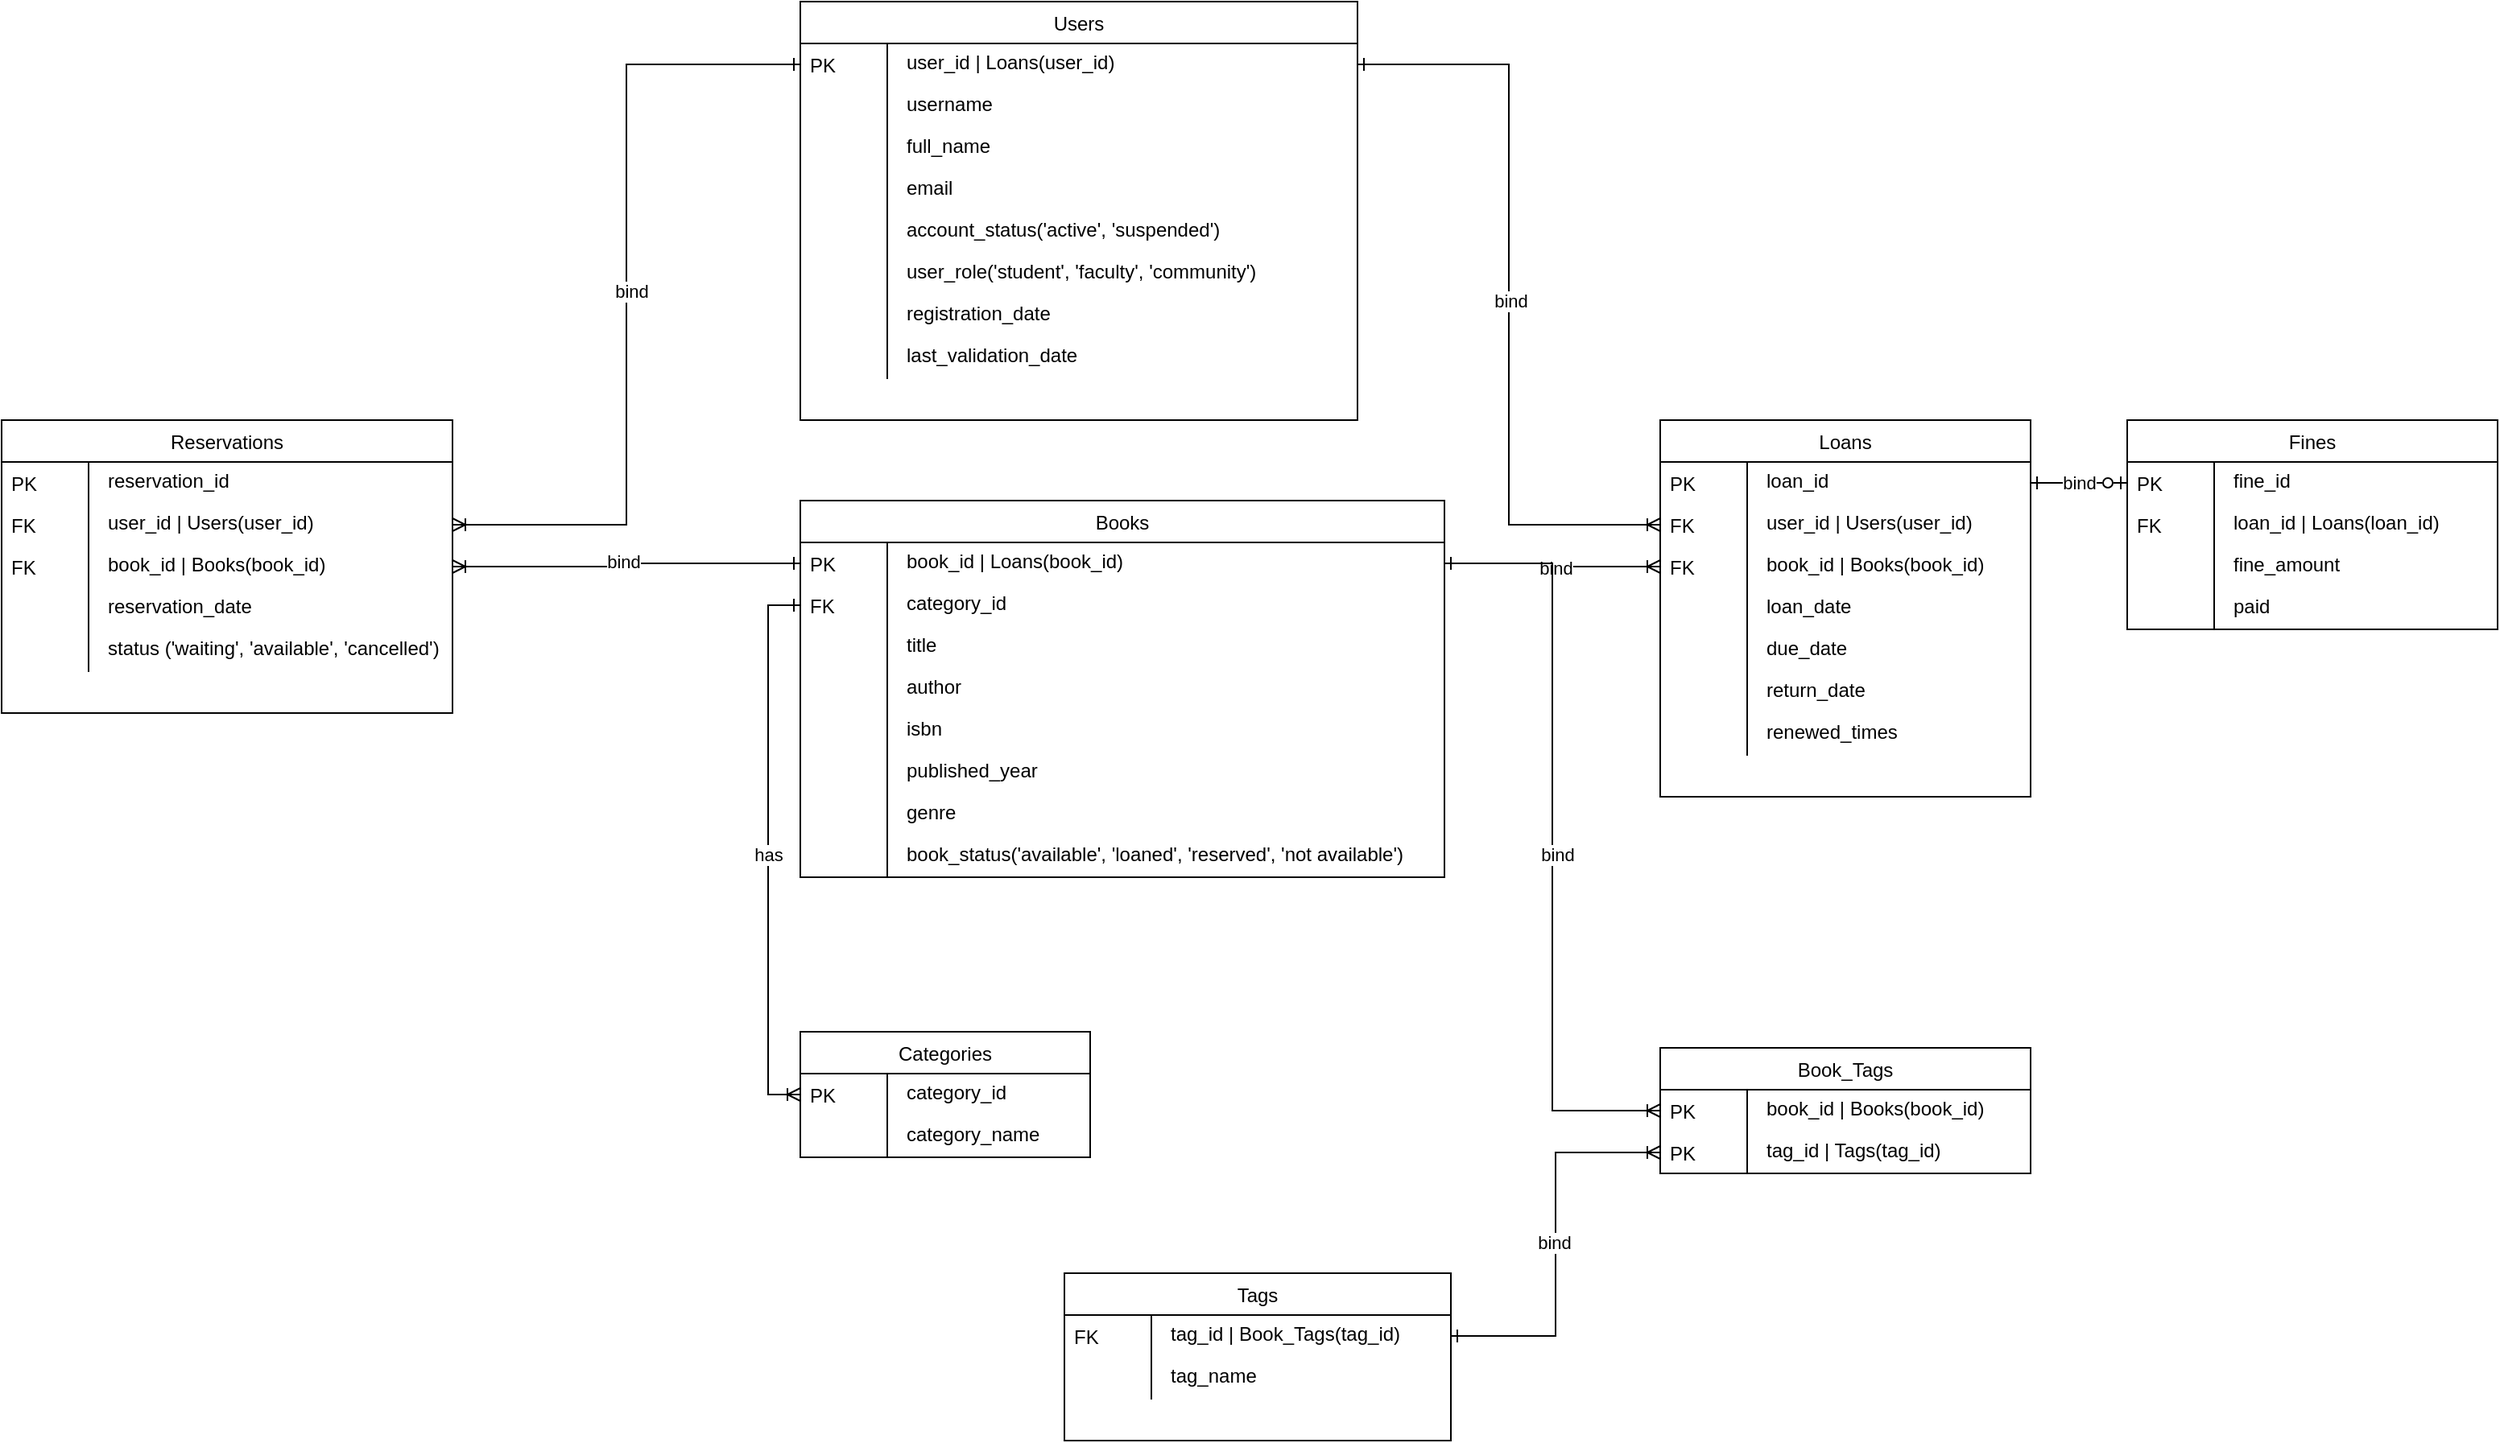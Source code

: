 <mxfile version="22.1.4" type="github">
  <diagram name="Page-1" id="wPOBaZBZE7tNI7YUTWre">
    <mxGraphModel dx="2874" dy="1925" grid="1" gridSize="10" guides="1" tooltips="1" connect="1" arrows="1" fold="1" page="1" pageScale="1" pageWidth="850" pageHeight="1100" math="0" shadow="0">
      <root>
        <mxCell id="0" />
        <mxCell id="1" parent="0" />
        <mxCell id="IFfx8L1EMS8ojiexpwJk-1" value="Users" style="swimlane;fontStyle=0;childLayout=stackLayout;horizontal=1;startSize=26;fillColor=default;horizontalStack=0;resizeParent=1;resizeLast=0;collapsible=1;marginBottom=0;swimlaneFillColor=default;align=center;" parent="1" vertex="1">
          <mxGeometry x="556" y="80" width="346" height="260" as="geometry" />
        </mxCell>
        <mxCell id="IFfx8L1EMS8ojiexpwJk-2" value="user_id | Loans(user_id)" style="shape=partialRectangle;top=0;left=0;right=0;bottom=0;align=left;verticalAlign=top;spacingTop=-2;fillColor=none;spacingLeft=64;spacingRight=4;overflow=hidden;rotatable=0;points=[[0,0.5],[1,0.5]];portConstraint=eastwest;dropTarget=0;" parent="IFfx8L1EMS8ojiexpwJk-1" vertex="1">
          <mxGeometry y="26" width="346" height="26" as="geometry" />
        </mxCell>
        <mxCell id="IFfx8L1EMS8ojiexpwJk-3" value="PK" style="shape=partialRectangle;top=0;left=0;bottom=0;fillColor=none;align=left;verticalAlign=middle;spacingLeft=4;spacingRight=4;overflow=hidden;rotatable=180;points=[];portConstraint=eastwest;part=1;" parent="IFfx8L1EMS8ojiexpwJk-2" vertex="1" connectable="0">
          <mxGeometry width="54" height="26" as="geometry" />
        </mxCell>
        <mxCell id="IFfx8L1EMS8ojiexpwJk-4" value="username" style="shape=partialRectangle;top=0;left=0;right=0;bottom=0;align=left;verticalAlign=top;spacingTop=-2;fillColor=none;spacingLeft=64;spacingRight=4;overflow=hidden;rotatable=0;points=[[0,0.5],[1,0.5]];portConstraint=eastwest;dropTarget=0;" parent="IFfx8L1EMS8ojiexpwJk-1" vertex="1">
          <mxGeometry y="52" width="346" height="26" as="geometry" />
        </mxCell>
        <mxCell id="IFfx8L1EMS8ojiexpwJk-5" value="" style="shape=partialRectangle;top=0;left=0;bottom=0;fillColor=none;align=left;verticalAlign=middle;spacingLeft=4;spacingRight=4;overflow=hidden;rotatable=180;points=[];portConstraint=eastwest;part=1;" parent="IFfx8L1EMS8ojiexpwJk-4" vertex="1" connectable="0">
          <mxGeometry width="54" height="26" as="geometry" />
        </mxCell>
        <mxCell id="IFfx8L1EMS8ojiexpwJk-6" value="full_name" style="shape=partialRectangle;top=0;left=0;right=0;bottom=0;align=left;verticalAlign=top;spacingTop=-2;fillColor=none;spacingLeft=64;spacingRight=4;overflow=hidden;rotatable=0;points=[[0,0.5],[1,0.5]];portConstraint=eastwest;dropTarget=0;" parent="IFfx8L1EMS8ojiexpwJk-1" vertex="1">
          <mxGeometry y="78" width="346" height="26" as="geometry" />
        </mxCell>
        <mxCell id="IFfx8L1EMS8ojiexpwJk-7" value="" style="shape=partialRectangle;top=0;left=0;bottom=0;fillColor=none;align=left;verticalAlign=middle;spacingLeft=4;spacingRight=4;overflow=hidden;rotatable=180;points=[];portConstraint=eastwest;part=1;" parent="IFfx8L1EMS8ojiexpwJk-6" vertex="1" connectable="0">
          <mxGeometry width="54" height="26" as="geometry" />
        </mxCell>
        <mxCell id="IFfx8L1EMS8ojiexpwJk-8" value="email" style="shape=partialRectangle;top=0;left=0;right=0;bottom=0;align=left;verticalAlign=top;spacingTop=-2;fillColor=none;spacingLeft=64;spacingRight=4;overflow=hidden;rotatable=0;points=[[0,0.5],[1,0.5]];portConstraint=eastwest;dropTarget=0;" parent="IFfx8L1EMS8ojiexpwJk-1" vertex="1">
          <mxGeometry y="104" width="346" height="26" as="geometry" />
        </mxCell>
        <mxCell id="IFfx8L1EMS8ojiexpwJk-9" value="" style="shape=partialRectangle;top=0;left=0;bottom=0;fillColor=none;align=left;verticalAlign=middle;spacingLeft=4;spacingRight=4;overflow=hidden;rotatable=180;points=[];portConstraint=eastwest;part=1;" parent="IFfx8L1EMS8ojiexpwJk-8" vertex="1" connectable="0">
          <mxGeometry width="54" height="26" as="geometry" />
        </mxCell>
        <mxCell id="IFfx8L1EMS8ojiexpwJk-10" value="account_status(&#39;active&#39;, &#39;suspended&#39;)" style="shape=partialRectangle;top=0;left=0;right=0;bottom=0;align=left;verticalAlign=top;spacingTop=-2;fillColor=none;spacingLeft=64;spacingRight=4;overflow=hidden;rotatable=0;points=[[0,0.5],[1,0.5]];portConstraint=eastwest;dropTarget=0;" parent="IFfx8L1EMS8ojiexpwJk-1" vertex="1">
          <mxGeometry y="130" width="346" height="26" as="geometry" />
        </mxCell>
        <mxCell id="IFfx8L1EMS8ojiexpwJk-11" value="" style="shape=partialRectangle;top=0;left=0;bottom=0;fillColor=none;align=left;verticalAlign=middle;spacingLeft=4;spacingRight=4;overflow=hidden;rotatable=180;points=[];portConstraint=eastwest;part=1;" parent="IFfx8L1EMS8ojiexpwJk-10" vertex="1" connectable="0">
          <mxGeometry width="54" height="26" as="geometry" />
        </mxCell>
        <mxCell id="IFfx8L1EMS8ojiexpwJk-12" value="user_role(&#39;student&#39;, &#39;faculty&#39;, &#39;community&#39;)" style="shape=partialRectangle;top=0;left=0;right=0;bottom=0;align=left;verticalAlign=top;spacingTop=-2;fillColor=none;spacingLeft=64;spacingRight=4;overflow=hidden;rotatable=0;points=[[0,0.5],[1,0.5]];portConstraint=eastwest;dropTarget=0;" parent="IFfx8L1EMS8ojiexpwJk-1" vertex="1">
          <mxGeometry y="156" width="346" height="26" as="geometry" />
        </mxCell>
        <mxCell id="IFfx8L1EMS8ojiexpwJk-13" value="" style="shape=partialRectangle;top=0;left=0;bottom=0;fillColor=none;align=left;verticalAlign=middle;spacingLeft=4;spacingRight=4;overflow=hidden;rotatable=180;points=[];portConstraint=eastwest;part=1;" parent="IFfx8L1EMS8ojiexpwJk-12" vertex="1" connectable="0">
          <mxGeometry width="54" height="26" as="geometry" />
        </mxCell>
        <mxCell id="IFfx8L1EMS8ojiexpwJk-14" value="registration_date" style="shape=partialRectangle;top=0;left=0;right=0;bottom=0;align=left;verticalAlign=top;spacingTop=-2;fillColor=none;spacingLeft=64;spacingRight=4;overflow=hidden;rotatable=0;points=[[0,0.5],[1,0.5]];portConstraint=eastwest;dropTarget=0;" parent="IFfx8L1EMS8ojiexpwJk-1" vertex="1">
          <mxGeometry y="182" width="346" height="26" as="geometry" />
        </mxCell>
        <mxCell id="IFfx8L1EMS8ojiexpwJk-15" value="" style="shape=partialRectangle;top=0;left=0;bottom=0;fillColor=none;align=left;verticalAlign=middle;spacingLeft=4;spacingRight=4;overflow=hidden;rotatable=180;points=[];portConstraint=eastwest;part=1;" parent="IFfx8L1EMS8ojiexpwJk-14" vertex="1" connectable="0">
          <mxGeometry width="54" height="26" as="geometry" />
        </mxCell>
        <mxCell id="IFfx8L1EMS8ojiexpwJk-16" value="last_validation_date" style="shape=partialRectangle;top=0;left=0;right=0;bottom=0;align=left;verticalAlign=top;spacingTop=-2;fillColor=none;spacingLeft=64;spacingRight=4;overflow=hidden;rotatable=0;points=[[0,0.5],[1,0.5]];portConstraint=eastwest;dropTarget=0;" parent="IFfx8L1EMS8ojiexpwJk-1" vertex="1">
          <mxGeometry y="208" width="346" height="26" as="geometry" />
        </mxCell>
        <mxCell id="IFfx8L1EMS8ojiexpwJk-17" value="" style="shape=partialRectangle;top=0;left=0;bottom=0;fillColor=none;align=left;verticalAlign=middle;spacingLeft=4;spacingRight=4;overflow=hidden;rotatable=180;points=[];portConstraint=eastwest;part=1;" parent="IFfx8L1EMS8ojiexpwJk-16" vertex="1" connectable="0">
          <mxGeometry width="54" height="26" as="geometry" />
        </mxCell>
        <mxCell id="IFfx8L1EMS8ojiexpwJk-20" value="Books" style="swimlane;fontStyle=0;childLayout=stackLayout;horizontal=1;startSize=26;fillColor=default;horizontalStack=0;resizeParent=1;resizeLast=0;collapsible=1;marginBottom=0;swimlaneFillColor=default;align=center;" parent="1" vertex="1">
          <mxGeometry x="556" y="390" width="400" height="234" as="geometry" />
        </mxCell>
        <mxCell id="IFfx8L1EMS8ojiexpwJk-21" value="book_id | Loans(book_id)" style="shape=partialRectangle;top=0;left=0;right=0;bottom=0;align=left;verticalAlign=top;spacingTop=-2;fillColor=none;spacingLeft=64;spacingRight=4;overflow=hidden;rotatable=0;points=[[0,0.5],[1,0.5]];portConstraint=eastwest;dropTarget=0;" parent="IFfx8L1EMS8ojiexpwJk-20" vertex="1">
          <mxGeometry y="26" width="400" height="26" as="geometry" />
        </mxCell>
        <mxCell id="IFfx8L1EMS8ojiexpwJk-22" value="PK" style="shape=partialRectangle;top=0;left=0;bottom=0;fillColor=none;align=left;verticalAlign=middle;spacingLeft=4;spacingRight=4;overflow=hidden;rotatable=180;points=[];portConstraint=eastwest;part=1;" parent="IFfx8L1EMS8ojiexpwJk-21" vertex="1" connectable="0">
          <mxGeometry width="54" height="26" as="geometry" />
        </mxCell>
        <mxCell id="PrtX7hDFaPL1FRTSaG6n-14" value="category_id" style="shape=partialRectangle;top=0;left=0;right=0;bottom=0;align=left;verticalAlign=top;spacingTop=-2;fillColor=none;spacingLeft=64;spacingRight=4;overflow=hidden;rotatable=0;points=[[0,0.5],[1,0.5]];portConstraint=eastwest;dropTarget=0;" vertex="1" parent="IFfx8L1EMS8ojiexpwJk-20">
          <mxGeometry y="52" width="400" height="26" as="geometry" />
        </mxCell>
        <mxCell id="PrtX7hDFaPL1FRTSaG6n-15" value="FK" style="shape=partialRectangle;top=0;left=0;bottom=0;fillColor=none;align=left;verticalAlign=middle;spacingLeft=4;spacingRight=4;overflow=hidden;rotatable=180;points=[];portConstraint=eastwest;part=1;" vertex="1" connectable="0" parent="PrtX7hDFaPL1FRTSaG6n-14">
          <mxGeometry width="54" height="26" as="geometry" />
        </mxCell>
        <mxCell id="IFfx8L1EMS8ojiexpwJk-23" value="title" style="shape=partialRectangle;top=0;left=0;right=0;bottom=0;align=left;verticalAlign=top;spacingTop=-2;fillColor=none;spacingLeft=64;spacingRight=4;overflow=hidden;rotatable=0;points=[[0,0.5],[1,0.5]];portConstraint=eastwest;dropTarget=0;" parent="IFfx8L1EMS8ojiexpwJk-20" vertex="1">
          <mxGeometry y="78" width="400" height="26" as="geometry" />
        </mxCell>
        <mxCell id="IFfx8L1EMS8ojiexpwJk-24" value="" style="shape=partialRectangle;top=0;left=0;bottom=0;fillColor=none;align=left;verticalAlign=middle;spacingLeft=4;spacingRight=4;overflow=hidden;rotatable=180;points=[];portConstraint=eastwest;part=1;" parent="IFfx8L1EMS8ojiexpwJk-23" vertex="1" connectable="0">
          <mxGeometry width="54" height="26" as="geometry" />
        </mxCell>
        <mxCell id="IFfx8L1EMS8ojiexpwJk-25" value="author" style="shape=partialRectangle;top=0;left=0;right=0;bottom=0;align=left;verticalAlign=top;spacingTop=-2;fillColor=none;spacingLeft=64;spacingRight=4;overflow=hidden;rotatable=0;points=[[0,0.5],[1,0.5]];portConstraint=eastwest;dropTarget=0;" parent="IFfx8L1EMS8ojiexpwJk-20" vertex="1">
          <mxGeometry y="104" width="400" height="26" as="geometry" />
        </mxCell>
        <mxCell id="IFfx8L1EMS8ojiexpwJk-26" value="" style="shape=partialRectangle;top=0;left=0;bottom=0;fillColor=none;align=left;verticalAlign=middle;spacingLeft=4;spacingRight=4;overflow=hidden;rotatable=180;points=[];portConstraint=eastwest;part=1;" parent="IFfx8L1EMS8ojiexpwJk-25" vertex="1" connectable="0">
          <mxGeometry width="54" height="26" as="geometry" />
        </mxCell>
        <mxCell id="IFfx8L1EMS8ojiexpwJk-27" value="isbn" style="shape=partialRectangle;top=0;left=0;right=0;bottom=0;align=left;verticalAlign=top;spacingTop=-2;fillColor=none;spacingLeft=64;spacingRight=4;overflow=hidden;rotatable=0;points=[[0,0.5],[1,0.5]];portConstraint=eastwest;dropTarget=0;" parent="IFfx8L1EMS8ojiexpwJk-20" vertex="1">
          <mxGeometry y="130" width="400" height="26" as="geometry" />
        </mxCell>
        <mxCell id="IFfx8L1EMS8ojiexpwJk-28" value="" style="shape=partialRectangle;top=0;left=0;bottom=0;fillColor=none;align=left;verticalAlign=middle;spacingLeft=4;spacingRight=4;overflow=hidden;rotatable=180;points=[];portConstraint=eastwest;part=1;" parent="IFfx8L1EMS8ojiexpwJk-27" vertex="1" connectable="0">
          <mxGeometry width="54" height="26" as="geometry" />
        </mxCell>
        <mxCell id="IFfx8L1EMS8ojiexpwJk-29" value="published_year" style="shape=partialRectangle;top=0;left=0;right=0;bottom=0;align=left;verticalAlign=top;spacingTop=-2;fillColor=none;spacingLeft=64;spacingRight=4;overflow=hidden;rotatable=0;points=[[0,0.5],[1,0.5]];portConstraint=eastwest;dropTarget=0;" parent="IFfx8L1EMS8ojiexpwJk-20" vertex="1">
          <mxGeometry y="156" width="400" height="26" as="geometry" />
        </mxCell>
        <mxCell id="IFfx8L1EMS8ojiexpwJk-30" value="" style="shape=partialRectangle;top=0;left=0;bottom=0;fillColor=none;align=left;verticalAlign=middle;spacingLeft=4;spacingRight=4;overflow=hidden;rotatable=180;points=[];portConstraint=eastwest;part=1;" parent="IFfx8L1EMS8ojiexpwJk-29" vertex="1" connectable="0">
          <mxGeometry width="54" height="26" as="geometry" />
        </mxCell>
        <mxCell id="IFfx8L1EMS8ojiexpwJk-31" value="genre" style="shape=partialRectangle;top=0;left=0;right=0;bottom=0;align=left;verticalAlign=top;spacingTop=-2;fillColor=none;spacingLeft=64;spacingRight=4;overflow=hidden;rotatable=0;points=[[0,0.5],[1,0.5]];portConstraint=eastwest;dropTarget=0;" parent="IFfx8L1EMS8ojiexpwJk-20" vertex="1">
          <mxGeometry y="182" width="400" height="26" as="geometry" />
        </mxCell>
        <mxCell id="IFfx8L1EMS8ojiexpwJk-32" value="" style="shape=partialRectangle;top=0;left=0;bottom=0;fillColor=none;align=left;verticalAlign=middle;spacingLeft=4;spacingRight=4;overflow=hidden;rotatable=180;points=[];portConstraint=eastwest;part=1;" parent="IFfx8L1EMS8ojiexpwJk-31" vertex="1" connectable="0">
          <mxGeometry width="54" height="26" as="geometry" />
        </mxCell>
        <mxCell id="IFfx8L1EMS8ojiexpwJk-33" value="book_status(&#39;available&#39;, &#39;loaned&#39;, &#39;reserved&#39;, &#39;not available&#39;)" style="shape=partialRectangle;top=0;left=0;right=0;bottom=0;align=left;verticalAlign=top;spacingTop=-2;fillColor=none;spacingLeft=64;spacingRight=4;overflow=hidden;rotatable=0;points=[[0,0.5],[1,0.5]];portConstraint=eastwest;dropTarget=0;" parent="IFfx8L1EMS8ojiexpwJk-20" vertex="1">
          <mxGeometry y="208" width="400" height="26" as="geometry" />
        </mxCell>
        <mxCell id="IFfx8L1EMS8ojiexpwJk-34" value="" style="shape=partialRectangle;top=0;left=0;bottom=0;fillColor=none;align=left;verticalAlign=middle;spacingLeft=4;spacingRight=4;overflow=hidden;rotatable=180;points=[];portConstraint=eastwest;part=1;" parent="IFfx8L1EMS8ojiexpwJk-33" vertex="1" connectable="0">
          <mxGeometry width="54" height="26" as="geometry" />
        </mxCell>
        <mxCell id="IFfx8L1EMS8ojiexpwJk-37" value="Loans" style="swimlane;fontStyle=0;childLayout=stackLayout;horizontal=1;startSize=26;fillColor=default;horizontalStack=0;resizeParent=1;resizeLast=0;collapsible=1;marginBottom=0;swimlaneFillColor=default;align=center;" parent="1" vertex="1">
          <mxGeometry x="1090" y="340" width="230" height="234" as="geometry" />
        </mxCell>
        <mxCell id="IFfx8L1EMS8ojiexpwJk-38" value="loan_id" style="shape=partialRectangle;top=0;left=0;right=0;bottom=0;align=left;verticalAlign=top;spacingTop=-2;fillColor=none;spacingLeft=64;spacingRight=4;overflow=hidden;rotatable=0;points=[[0,0.5],[1,0.5]];portConstraint=eastwest;dropTarget=0;" parent="IFfx8L1EMS8ojiexpwJk-37" vertex="1">
          <mxGeometry y="26" width="230" height="26" as="geometry" />
        </mxCell>
        <mxCell id="IFfx8L1EMS8ojiexpwJk-39" value="PK" style="shape=partialRectangle;top=0;left=0;bottom=0;fillColor=none;align=left;verticalAlign=middle;spacingLeft=4;spacingRight=4;overflow=hidden;rotatable=180;points=[];portConstraint=eastwest;part=1;" parent="IFfx8L1EMS8ojiexpwJk-38" vertex="1" connectable="0">
          <mxGeometry width="54" height="26" as="geometry" />
        </mxCell>
        <mxCell id="IFfx8L1EMS8ojiexpwJk-40" value="user_id | Users(user_id)" style="shape=partialRectangle;top=0;left=0;right=0;bottom=0;align=left;verticalAlign=top;spacingTop=-2;fillColor=none;spacingLeft=64;spacingRight=4;overflow=hidden;rotatable=0;points=[[0,0.5],[1,0.5]];portConstraint=eastwest;dropTarget=0;" parent="IFfx8L1EMS8ojiexpwJk-37" vertex="1">
          <mxGeometry y="52" width="230" height="26" as="geometry" />
        </mxCell>
        <mxCell id="IFfx8L1EMS8ojiexpwJk-41" value="FK" style="shape=partialRectangle;top=0;left=0;bottom=0;fillColor=none;align=left;verticalAlign=middle;spacingLeft=4;spacingRight=4;overflow=hidden;rotatable=180;points=[];portConstraint=eastwest;part=1;" parent="IFfx8L1EMS8ojiexpwJk-40" vertex="1" connectable="0">
          <mxGeometry width="54" height="26" as="geometry" />
        </mxCell>
        <mxCell id="IFfx8L1EMS8ojiexpwJk-42" value="book_id | Books(book_id)" style="shape=partialRectangle;top=0;left=0;right=0;bottom=0;align=left;verticalAlign=top;spacingTop=-2;fillColor=none;spacingLeft=64;spacingRight=4;overflow=hidden;rotatable=0;points=[[0,0.5],[1,0.5]];portConstraint=eastwest;dropTarget=0;" parent="IFfx8L1EMS8ojiexpwJk-37" vertex="1">
          <mxGeometry y="78" width="230" height="26" as="geometry" />
        </mxCell>
        <mxCell id="IFfx8L1EMS8ojiexpwJk-43" value="FK" style="shape=partialRectangle;top=0;left=0;bottom=0;fillColor=none;align=left;verticalAlign=middle;spacingLeft=4;spacingRight=4;overflow=hidden;rotatable=180;points=[];portConstraint=eastwest;part=1;" parent="IFfx8L1EMS8ojiexpwJk-42" vertex="1" connectable="0">
          <mxGeometry width="54" height="26" as="geometry" />
        </mxCell>
        <mxCell id="IFfx8L1EMS8ojiexpwJk-44" value="loan_date" style="shape=partialRectangle;top=0;left=0;right=0;bottom=0;align=left;verticalAlign=top;spacingTop=-2;fillColor=none;spacingLeft=64;spacingRight=4;overflow=hidden;rotatable=0;points=[[0,0.5],[1,0.5]];portConstraint=eastwest;dropTarget=0;" parent="IFfx8L1EMS8ojiexpwJk-37" vertex="1">
          <mxGeometry y="104" width="230" height="26" as="geometry" />
        </mxCell>
        <mxCell id="IFfx8L1EMS8ojiexpwJk-45" value="" style="shape=partialRectangle;top=0;left=0;bottom=0;fillColor=none;align=left;verticalAlign=middle;spacingLeft=4;spacingRight=4;overflow=hidden;rotatable=180;points=[];portConstraint=eastwest;part=1;" parent="IFfx8L1EMS8ojiexpwJk-44" vertex="1" connectable="0">
          <mxGeometry width="54" height="26" as="geometry" />
        </mxCell>
        <mxCell id="IFfx8L1EMS8ojiexpwJk-46" value="due_date" style="shape=partialRectangle;top=0;left=0;right=0;bottom=0;align=left;verticalAlign=top;spacingTop=-2;fillColor=none;spacingLeft=64;spacingRight=4;overflow=hidden;rotatable=0;points=[[0,0.5],[1,0.5]];portConstraint=eastwest;dropTarget=0;" parent="IFfx8L1EMS8ojiexpwJk-37" vertex="1">
          <mxGeometry y="130" width="230" height="26" as="geometry" />
        </mxCell>
        <mxCell id="IFfx8L1EMS8ojiexpwJk-47" value="" style="shape=partialRectangle;top=0;left=0;bottom=0;fillColor=none;align=left;verticalAlign=middle;spacingLeft=4;spacingRight=4;overflow=hidden;rotatable=180;points=[];portConstraint=eastwest;part=1;" parent="IFfx8L1EMS8ojiexpwJk-46" vertex="1" connectable="0">
          <mxGeometry width="54" height="26" as="geometry" />
        </mxCell>
        <mxCell id="IFfx8L1EMS8ojiexpwJk-48" value="return_date" style="shape=partialRectangle;top=0;left=0;right=0;bottom=0;align=left;verticalAlign=top;spacingTop=-2;fillColor=none;spacingLeft=64;spacingRight=4;overflow=hidden;rotatable=0;points=[[0,0.5],[1,0.5]];portConstraint=eastwest;dropTarget=0;" parent="IFfx8L1EMS8ojiexpwJk-37" vertex="1">
          <mxGeometry y="156" width="230" height="26" as="geometry" />
        </mxCell>
        <mxCell id="IFfx8L1EMS8ojiexpwJk-49" value="" style="shape=partialRectangle;top=0;left=0;bottom=0;fillColor=none;align=left;verticalAlign=middle;spacingLeft=4;spacingRight=4;overflow=hidden;rotatable=180;points=[];portConstraint=eastwest;part=1;" parent="IFfx8L1EMS8ojiexpwJk-48" vertex="1" connectable="0">
          <mxGeometry width="54" height="26" as="geometry" />
        </mxCell>
        <mxCell id="IFfx8L1EMS8ojiexpwJk-50" value="renewed_times" style="shape=partialRectangle;top=0;left=0;right=0;bottom=0;align=left;verticalAlign=top;spacingTop=-2;fillColor=none;spacingLeft=64;spacingRight=4;overflow=hidden;rotatable=0;points=[[0,0.5],[1,0.5]];portConstraint=eastwest;dropTarget=0;" parent="IFfx8L1EMS8ojiexpwJk-37" vertex="1">
          <mxGeometry y="182" width="230" height="26" as="geometry" />
        </mxCell>
        <mxCell id="IFfx8L1EMS8ojiexpwJk-51" value="" style="shape=partialRectangle;top=0;left=0;bottom=0;fillColor=none;align=left;verticalAlign=middle;spacingLeft=4;spacingRight=4;overflow=hidden;rotatable=180;points=[];portConstraint=eastwest;part=1;" parent="IFfx8L1EMS8ojiexpwJk-50" vertex="1" connectable="0">
          <mxGeometry width="54" height="26" as="geometry" />
        </mxCell>
        <mxCell id="IFfx8L1EMS8ojiexpwJk-54" value="Reservations" style="swimlane;fontStyle=0;childLayout=stackLayout;horizontal=1;startSize=26;fillColor=default;horizontalStack=0;resizeParent=1;resizeLast=0;collapsible=1;marginBottom=0;swimlaneFillColor=default;align=center;" parent="1" vertex="1">
          <mxGeometry x="60" y="340" width="280" height="182" as="geometry" />
        </mxCell>
        <mxCell id="IFfx8L1EMS8ojiexpwJk-55" value="reservation_id" style="shape=partialRectangle;top=0;left=0;right=0;bottom=0;align=left;verticalAlign=top;spacingTop=-2;fillColor=none;spacingLeft=64;spacingRight=4;overflow=hidden;rotatable=0;points=[[0,0.5],[1,0.5]];portConstraint=eastwest;dropTarget=0;" parent="IFfx8L1EMS8ojiexpwJk-54" vertex="1">
          <mxGeometry y="26" width="280" height="26" as="geometry" />
        </mxCell>
        <mxCell id="IFfx8L1EMS8ojiexpwJk-56" value="PK" style="shape=partialRectangle;top=0;left=0;bottom=0;fillColor=none;align=left;verticalAlign=middle;spacingLeft=4;spacingRight=4;overflow=hidden;rotatable=180;points=[];portConstraint=eastwest;part=1;" parent="IFfx8L1EMS8ojiexpwJk-55" vertex="1" connectable="0">
          <mxGeometry width="54" height="26" as="geometry" />
        </mxCell>
        <mxCell id="IFfx8L1EMS8ojiexpwJk-57" value="user_id | Users(user_id)" style="shape=partialRectangle;top=0;left=0;right=0;bottom=0;align=left;verticalAlign=top;spacingTop=-2;fillColor=none;spacingLeft=64;spacingRight=4;overflow=hidden;rotatable=0;points=[[0,0.5],[1,0.5]];portConstraint=eastwest;dropTarget=0;" parent="IFfx8L1EMS8ojiexpwJk-54" vertex="1">
          <mxGeometry y="52" width="280" height="26" as="geometry" />
        </mxCell>
        <mxCell id="IFfx8L1EMS8ojiexpwJk-58" value="FK" style="shape=partialRectangle;top=0;left=0;bottom=0;fillColor=none;align=left;verticalAlign=middle;spacingLeft=4;spacingRight=4;overflow=hidden;rotatable=180;points=[];portConstraint=eastwest;part=1;" parent="IFfx8L1EMS8ojiexpwJk-57" vertex="1" connectable="0">
          <mxGeometry width="54" height="26" as="geometry" />
        </mxCell>
        <mxCell id="IFfx8L1EMS8ojiexpwJk-59" value="book_id | Books(book_id)" style="shape=partialRectangle;top=0;left=0;right=0;bottom=0;align=left;verticalAlign=top;spacingTop=-2;fillColor=none;spacingLeft=64;spacingRight=4;overflow=hidden;rotatable=0;points=[[0,0.5],[1,0.5]];portConstraint=eastwest;dropTarget=0;" parent="IFfx8L1EMS8ojiexpwJk-54" vertex="1">
          <mxGeometry y="78" width="280" height="26" as="geometry" />
        </mxCell>
        <mxCell id="IFfx8L1EMS8ojiexpwJk-60" value="FK" style="shape=partialRectangle;top=0;left=0;bottom=0;fillColor=none;align=left;verticalAlign=middle;spacingLeft=4;spacingRight=4;overflow=hidden;rotatable=180;points=[];portConstraint=eastwest;part=1;" parent="IFfx8L1EMS8ojiexpwJk-59" vertex="1" connectable="0">
          <mxGeometry width="54" height="26" as="geometry" />
        </mxCell>
        <mxCell id="IFfx8L1EMS8ojiexpwJk-61" value="reservation_date" style="shape=partialRectangle;top=0;left=0;right=0;bottom=0;align=left;verticalAlign=top;spacingTop=-2;fillColor=none;spacingLeft=64;spacingRight=4;overflow=hidden;rotatable=0;points=[[0,0.5],[1,0.5]];portConstraint=eastwest;dropTarget=0;" parent="IFfx8L1EMS8ojiexpwJk-54" vertex="1">
          <mxGeometry y="104" width="280" height="26" as="geometry" />
        </mxCell>
        <mxCell id="IFfx8L1EMS8ojiexpwJk-62" value="" style="shape=partialRectangle;top=0;left=0;bottom=0;fillColor=none;align=left;verticalAlign=middle;spacingLeft=4;spacingRight=4;overflow=hidden;rotatable=180;points=[];portConstraint=eastwest;part=1;" parent="IFfx8L1EMS8ojiexpwJk-61" vertex="1" connectable="0">
          <mxGeometry width="54" height="26" as="geometry" />
        </mxCell>
        <mxCell id="IFfx8L1EMS8ojiexpwJk-63" value="status (&#39;waiting&#39;, &#39;available&#39;, &#39;cancelled&#39;)" style="shape=partialRectangle;top=0;left=0;right=0;bottom=0;align=left;verticalAlign=top;spacingTop=-2;fillColor=none;spacingLeft=64;spacingRight=4;overflow=hidden;rotatable=0;points=[[0,0.5],[1,0.5]];portConstraint=eastwest;dropTarget=0;" parent="IFfx8L1EMS8ojiexpwJk-54" vertex="1">
          <mxGeometry y="130" width="280" height="26" as="geometry" />
        </mxCell>
        <mxCell id="IFfx8L1EMS8ojiexpwJk-64" value="" style="shape=partialRectangle;top=0;left=0;bottom=0;fillColor=none;align=left;verticalAlign=middle;spacingLeft=4;spacingRight=4;overflow=hidden;rotatable=180;points=[];portConstraint=eastwest;part=1;" parent="IFfx8L1EMS8ojiexpwJk-63" vertex="1" connectable="0">
          <mxGeometry width="54" height="26" as="geometry" />
        </mxCell>
        <mxCell id="IFfx8L1EMS8ojiexpwJk-67" value="Fines" style="swimlane;fontStyle=0;childLayout=stackLayout;horizontal=1;startSize=26;fillColor=default;horizontalStack=0;resizeParent=1;resizeLast=0;collapsible=1;marginBottom=0;swimlaneFillColor=default;align=center;" parent="1" vertex="1">
          <mxGeometry x="1380" y="340" width="230" height="130" as="geometry" />
        </mxCell>
        <mxCell id="IFfx8L1EMS8ojiexpwJk-68" value="fine_id" style="shape=partialRectangle;top=0;left=0;right=0;bottom=0;align=left;verticalAlign=top;spacingTop=-2;fillColor=none;spacingLeft=64;spacingRight=4;overflow=hidden;rotatable=0;points=[[0,0.5],[1,0.5]];portConstraint=eastwest;dropTarget=0;" parent="IFfx8L1EMS8ojiexpwJk-67" vertex="1">
          <mxGeometry y="26" width="230" height="26" as="geometry" />
        </mxCell>
        <mxCell id="IFfx8L1EMS8ojiexpwJk-69" value="PK" style="shape=partialRectangle;top=0;left=0;bottom=0;fillColor=none;align=left;verticalAlign=middle;spacingLeft=4;spacingRight=4;overflow=hidden;rotatable=180;points=[];portConstraint=eastwest;part=1;" parent="IFfx8L1EMS8ojiexpwJk-68" vertex="1" connectable="0">
          <mxGeometry width="54" height="26" as="geometry" />
        </mxCell>
        <mxCell id="IFfx8L1EMS8ojiexpwJk-70" value="loan_id | Loans(loan_id)" style="shape=partialRectangle;top=0;left=0;right=0;bottom=0;align=left;verticalAlign=top;spacingTop=-2;fillColor=none;spacingLeft=64;spacingRight=4;overflow=hidden;rotatable=0;points=[[0,0.5],[1,0.5]];portConstraint=eastwest;dropTarget=0;" parent="IFfx8L1EMS8ojiexpwJk-67" vertex="1">
          <mxGeometry y="52" width="230" height="26" as="geometry" />
        </mxCell>
        <mxCell id="IFfx8L1EMS8ojiexpwJk-71" value="FK" style="shape=partialRectangle;top=0;left=0;bottom=0;fillColor=none;align=left;verticalAlign=middle;spacingLeft=4;spacingRight=4;overflow=hidden;rotatable=180;points=[];portConstraint=eastwest;part=1;" parent="IFfx8L1EMS8ojiexpwJk-70" vertex="1" connectable="0">
          <mxGeometry width="54" height="26" as="geometry" />
        </mxCell>
        <mxCell id="IFfx8L1EMS8ojiexpwJk-72" value="fine_amount" style="shape=partialRectangle;top=0;left=0;right=0;bottom=0;align=left;verticalAlign=top;spacingTop=-2;fillColor=none;spacingLeft=64;spacingRight=4;overflow=hidden;rotatable=0;points=[[0,0.5],[1,0.5]];portConstraint=eastwest;dropTarget=0;" parent="IFfx8L1EMS8ojiexpwJk-67" vertex="1">
          <mxGeometry y="78" width="230" height="26" as="geometry" />
        </mxCell>
        <mxCell id="IFfx8L1EMS8ojiexpwJk-73" value="" style="shape=partialRectangle;top=0;left=0;bottom=0;fillColor=none;align=left;verticalAlign=middle;spacingLeft=4;spacingRight=4;overflow=hidden;rotatable=180;points=[];portConstraint=eastwest;part=1;" parent="IFfx8L1EMS8ojiexpwJk-72" vertex="1" connectable="0">
          <mxGeometry width="54" height="26" as="geometry" />
        </mxCell>
        <mxCell id="IFfx8L1EMS8ojiexpwJk-74" value="paid" style="shape=partialRectangle;top=0;left=0;right=0;bottom=0;align=left;verticalAlign=top;spacingTop=-2;fillColor=none;spacingLeft=64;spacingRight=4;overflow=hidden;rotatable=0;points=[[0,0.5],[1,0.5]];portConstraint=eastwest;dropTarget=0;" parent="IFfx8L1EMS8ojiexpwJk-67" vertex="1">
          <mxGeometry y="104" width="230" height="26" as="geometry" />
        </mxCell>
        <mxCell id="IFfx8L1EMS8ojiexpwJk-75" value="" style="shape=partialRectangle;top=0;left=0;bottom=0;fillColor=none;align=left;verticalAlign=middle;spacingLeft=4;spacingRight=4;overflow=hidden;rotatable=180;points=[];portConstraint=eastwest;part=1;" parent="IFfx8L1EMS8ojiexpwJk-74" vertex="1" connectable="0">
          <mxGeometry width="54" height="26" as="geometry" />
        </mxCell>
        <mxCell id="PrtX7hDFaPL1FRTSaG6n-1" value="bind" style="edgeStyle=orthogonalEdgeStyle;rounded=0;orthogonalLoop=1;jettySize=auto;html=1;exitX=1;exitY=0.5;exitDx=0;exitDy=0;startArrow=ERone;startFill=0;endArrow=ERzeroToOne;endFill=0;" edge="1" parent="1" source="IFfx8L1EMS8ojiexpwJk-38" target="IFfx8L1EMS8ojiexpwJk-68">
          <mxGeometry relative="1" as="geometry" />
        </mxCell>
        <mxCell id="PrtX7hDFaPL1FRTSaG6n-3" style="edgeStyle=orthogonalEdgeStyle;rounded=0;orthogonalLoop=1;jettySize=auto;html=1;exitX=1;exitY=0.5;exitDx=0;exitDy=0;endArrow=ERone;endFill=0;startArrow=ERoneToMany;startFill=0;" edge="1" parent="1" source="IFfx8L1EMS8ojiexpwJk-57" target="IFfx8L1EMS8ojiexpwJk-2">
          <mxGeometry relative="1" as="geometry" />
        </mxCell>
        <mxCell id="PrtX7hDFaPL1FRTSaG6n-10" value="bind" style="edgeLabel;html=1;align=center;verticalAlign=middle;resizable=0;points=[];" vertex="1" connectable="0" parent="PrtX7hDFaPL1FRTSaG6n-3">
          <mxGeometry x="0.01" y="-3" relative="1" as="geometry">
            <mxPoint as="offset" />
          </mxGeometry>
        </mxCell>
        <mxCell id="PrtX7hDFaPL1FRTSaG6n-4" style="edgeStyle=orthogonalEdgeStyle;rounded=0;orthogonalLoop=1;jettySize=auto;html=1;exitX=1;exitY=0.5;exitDx=0;exitDy=0;entryX=0;entryY=0.5;entryDx=0;entryDy=0;endArrow=ERone;endFill=0;startArrow=ERoneToMany;startFill=0;" edge="1" parent="1" source="IFfx8L1EMS8ojiexpwJk-59" target="IFfx8L1EMS8ojiexpwJk-21">
          <mxGeometry relative="1" as="geometry" />
        </mxCell>
        <mxCell id="PrtX7hDFaPL1FRTSaG6n-13" value="bind" style="edgeLabel;html=1;align=center;verticalAlign=middle;resizable=0;points=[];" vertex="1" connectable="0" parent="PrtX7hDFaPL1FRTSaG6n-4">
          <mxGeometry x="-0.033" y="4" relative="1" as="geometry">
            <mxPoint y="1" as="offset" />
          </mxGeometry>
        </mxCell>
        <mxCell id="PrtX7hDFaPL1FRTSaG6n-5" style="edgeStyle=orthogonalEdgeStyle;rounded=0;orthogonalLoop=1;jettySize=auto;html=1;exitX=1;exitY=0.5;exitDx=0;exitDy=0;startArrow=ERone;startFill=0;endArrow=ERoneToMany;endFill=0;" edge="1" parent="1" source="IFfx8L1EMS8ojiexpwJk-2" target="IFfx8L1EMS8ojiexpwJk-40">
          <mxGeometry relative="1" as="geometry" />
        </mxCell>
        <mxCell id="PrtX7hDFaPL1FRTSaG6n-8" value="bind" style="edgeLabel;html=1;align=center;verticalAlign=middle;resizable=0;points=[];" vertex="1" connectable="0" parent="PrtX7hDFaPL1FRTSaG6n-5">
          <mxGeometry x="0.017" y="1" relative="1" as="geometry">
            <mxPoint as="offset" />
          </mxGeometry>
        </mxCell>
        <mxCell id="PrtX7hDFaPL1FRTSaG6n-6" style="edgeStyle=orthogonalEdgeStyle;rounded=0;orthogonalLoop=1;jettySize=auto;html=1;exitX=1;exitY=0.5;exitDx=0;exitDy=0;entryX=0;entryY=0.5;entryDx=0;entryDy=0;startArrow=ERone;startFill=0;endArrow=ERoneToMany;endFill=0;" edge="1" parent="1" source="IFfx8L1EMS8ojiexpwJk-21" target="IFfx8L1EMS8ojiexpwJk-42">
          <mxGeometry relative="1" as="geometry" />
        </mxCell>
        <mxCell id="PrtX7hDFaPL1FRTSaG6n-9" value="bind" style="edgeLabel;html=1;align=center;verticalAlign=middle;resizable=0;points=[];" vertex="1" connectable="0" parent="PrtX7hDFaPL1FRTSaG6n-6">
          <mxGeometry x="0.005" y="1" relative="1" as="geometry">
            <mxPoint x="1" y="1" as="offset" />
          </mxGeometry>
        </mxCell>
        <mxCell id="PrtX7hDFaPL1FRTSaG6n-16" value="Categories" style="swimlane;fontStyle=0;childLayout=stackLayout;horizontal=1;startSize=26;fillColor=default;horizontalStack=0;resizeParent=1;resizeLast=0;collapsible=1;marginBottom=0;swimlaneFillColor=default;align=center;" vertex="1" parent="1">
          <mxGeometry x="556" y="720" width="180" height="78" as="geometry" />
        </mxCell>
        <mxCell id="PrtX7hDFaPL1FRTSaG6n-17" value="category_id" style="shape=partialRectangle;top=0;left=0;right=0;bottom=0;align=left;verticalAlign=top;spacingTop=-2;fillColor=none;spacingLeft=64;spacingRight=4;overflow=hidden;rotatable=0;points=[[0,0.5],[1,0.5]];portConstraint=eastwest;dropTarget=0;" vertex="1" parent="PrtX7hDFaPL1FRTSaG6n-16">
          <mxGeometry y="26" width="180" height="26" as="geometry" />
        </mxCell>
        <mxCell id="PrtX7hDFaPL1FRTSaG6n-18" value="PK" style="shape=partialRectangle;top=0;left=0;bottom=0;fillColor=none;align=left;verticalAlign=middle;spacingLeft=4;spacingRight=4;overflow=hidden;rotatable=180;points=[];portConstraint=eastwest;part=1;" vertex="1" connectable="0" parent="PrtX7hDFaPL1FRTSaG6n-17">
          <mxGeometry width="54" height="26" as="geometry" />
        </mxCell>
        <mxCell id="PrtX7hDFaPL1FRTSaG6n-19" value="category_name" style="shape=partialRectangle;top=0;left=0;right=0;bottom=0;align=left;verticalAlign=top;spacingTop=-2;fillColor=none;spacingLeft=64;spacingRight=4;overflow=hidden;rotatable=0;points=[[0,0.5],[1,0.5]];portConstraint=eastwest;dropTarget=0;" vertex="1" parent="PrtX7hDFaPL1FRTSaG6n-16">
          <mxGeometry y="52" width="180" height="26" as="geometry" />
        </mxCell>
        <mxCell id="PrtX7hDFaPL1FRTSaG6n-20" value="" style="shape=partialRectangle;top=0;left=0;bottom=0;fillColor=none;align=left;verticalAlign=middle;spacingLeft=4;spacingRight=4;overflow=hidden;rotatable=180;points=[];portConstraint=eastwest;part=1;" vertex="1" connectable="0" parent="PrtX7hDFaPL1FRTSaG6n-19">
          <mxGeometry width="54" height="26" as="geometry" />
        </mxCell>
        <mxCell id="PrtX7hDFaPL1FRTSaG6n-21" style="edgeStyle=orthogonalEdgeStyle;rounded=0;orthogonalLoop=1;jettySize=auto;html=1;exitX=0;exitY=0.5;exitDx=0;exitDy=0;entryX=0;entryY=0.5;entryDx=0;entryDy=0;startArrow=ERone;startFill=0;endArrow=ERoneToMany;endFill=0;" edge="1" parent="1" source="PrtX7hDFaPL1FRTSaG6n-14" target="PrtX7hDFaPL1FRTSaG6n-16">
          <mxGeometry relative="1" as="geometry" />
        </mxCell>
        <mxCell id="PrtX7hDFaPL1FRTSaG6n-38" value="has" style="edgeLabel;html=1;align=center;verticalAlign=middle;resizable=0;points=[];" vertex="1" connectable="0" parent="PrtX7hDFaPL1FRTSaG6n-21">
          <mxGeometry x="0.017" relative="1" as="geometry">
            <mxPoint as="offset" />
          </mxGeometry>
        </mxCell>
        <mxCell id="PrtX7hDFaPL1FRTSaG6n-22" value="Tags" style="swimlane;fontStyle=0;childLayout=stackLayout;horizontal=1;startSize=26;fillColor=default;horizontalStack=0;resizeParent=1;resizeLast=0;collapsible=1;marginBottom=0;swimlaneFillColor=default;align=center;" vertex="1" parent="1">
          <mxGeometry x="720" y="870" width="240" height="104" as="geometry" />
        </mxCell>
        <mxCell id="PrtX7hDFaPL1FRTSaG6n-23" value="tag_id | Book_Tags(tag_id)" style="shape=partialRectangle;top=0;left=0;right=0;bottom=0;align=left;verticalAlign=top;spacingTop=-2;fillColor=none;spacingLeft=64;spacingRight=4;overflow=hidden;rotatable=0;points=[[0,0.5],[1,0.5]];portConstraint=eastwest;dropTarget=0;" vertex="1" parent="PrtX7hDFaPL1FRTSaG6n-22">
          <mxGeometry y="26" width="240" height="26" as="geometry" />
        </mxCell>
        <mxCell id="PrtX7hDFaPL1FRTSaG6n-24" value="FK" style="shape=partialRectangle;top=0;left=0;bottom=0;fillColor=none;align=left;verticalAlign=middle;spacingLeft=4;spacingRight=4;overflow=hidden;rotatable=180;points=[];portConstraint=eastwest;part=1;" vertex="1" connectable="0" parent="PrtX7hDFaPL1FRTSaG6n-23">
          <mxGeometry width="54" height="26" as="geometry" />
        </mxCell>
        <mxCell id="PrtX7hDFaPL1FRTSaG6n-25" value="tag_name" style="shape=partialRectangle;top=0;left=0;right=0;bottom=0;align=left;verticalAlign=top;spacingTop=-2;fillColor=none;spacingLeft=64;spacingRight=4;overflow=hidden;rotatable=0;points=[[0,0.5],[1,0.5]];portConstraint=eastwest;dropTarget=0;" vertex="1" parent="PrtX7hDFaPL1FRTSaG6n-22">
          <mxGeometry y="52" width="240" height="26" as="geometry" />
        </mxCell>
        <mxCell id="PrtX7hDFaPL1FRTSaG6n-26" value="" style="shape=partialRectangle;top=0;left=0;bottom=0;fillColor=none;align=left;verticalAlign=middle;spacingLeft=4;spacingRight=4;overflow=hidden;rotatable=180;points=[];portConstraint=eastwest;part=1;" vertex="1" connectable="0" parent="PrtX7hDFaPL1FRTSaG6n-25">
          <mxGeometry width="54" height="26" as="geometry" />
        </mxCell>
        <mxCell id="PrtX7hDFaPL1FRTSaG6n-29" value="Book_Tags" style="swimlane;fontStyle=0;childLayout=stackLayout;horizontal=1;startSize=26;fillColor=default;horizontalStack=0;resizeParent=1;resizeLast=0;collapsible=1;marginBottom=0;swimlaneFillColor=default;align=center;" vertex="1" parent="1">
          <mxGeometry x="1090" y="730" width="230" height="78" as="geometry" />
        </mxCell>
        <mxCell id="PrtX7hDFaPL1FRTSaG6n-30" value="book_id | Books(book_id)" style="shape=partialRectangle;top=0;left=0;right=0;bottom=0;align=left;verticalAlign=top;spacingTop=-2;fillColor=none;spacingLeft=64;spacingRight=4;overflow=hidden;rotatable=0;points=[[0,0.5],[1,0.5]];portConstraint=eastwest;dropTarget=0;" vertex="1" parent="PrtX7hDFaPL1FRTSaG6n-29">
          <mxGeometry y="26" width="230" height="26" as="geometry" />
        </mxCell>
        <mxCell id="PrtX7hDFaPL1FRTSaG6n-31" value="PK" style="shape=partialRectangle;top=0;left=0;bottom=0;fillColor=none;align=left;verticalAlign=middle;spacingLeft=4;spacingRight=4;overflow=hidden;rotatable=180;points=[];portConstraint=eastwest;part=1;" vertex="1" connectable="0" parent="PrtX7hDFaPL1FRTSaG6n-30">
          <mxGeometry width="54" height="26" as="geometry" />
        </mxCell>
        <mxCell id="PrtX7hDFaPL1FRTSaG6n-32" value="tag_id | Tags(tag_id)" style="shape=partialRectangle;top=0;left=0;right=0;bottom=0;align=left;verticalAlign=top;spacingTop=-2;fillColor=none;spacingLeft=64;spacingRight=4;overflow=hidden;rotatable=0;points=[[0,0.5],[1,0.5]];portConstraint=eastwest;dropTarget=0;" vertex="1" parent="PrtX7hDFaPL1FRTSaG6n-29">
          <mxGeometry y="52" width="230" height="26" as="geometry" />
        </mxCell>
        <mxCell id="PrtX7hDFaPL1FRTSaG6n-33" value="PK" style="shape=partialRectangle;top=0;left=0;bottom=0;fillColor=none;align=left;verticalAlign=middle;spacingLeft=4;spacingRight=4;overflow=hidden;rotatable=180;points=[];portConstraint=eastwest;part=1;" vertex="1" connectable="0" parent="PrtX7hDFaPL1FRTSaG6n-32">
          <mxGeometry width="54" height="26" as="geometry" />
        </mxCell>
        <mxCell id="PrtX7hDFaPL1FRTSaG6n-34" style="edgeStyle=orthogonalEdgeStyle;rounded=0;orthogonalLoop=1;jettySize=auto;html=1;exitX=1;exitY=0.5;exitDx=0;exitDy=0;entryX=0;entryY=0.5;entryDx=0;entryDy=0;endArrow=ERoneToMany;endFill=0;startArrow=ERone;startFill=0;" edge="1" parent="1" source="PrtX7hDFaPL1FRTSaG6n-23" target="PrtX7hDFaPL1FRTSaG6n-32">
          <mxGeometry relative="1" as="geometry" />
        </mxCell>
        <mxCell id="PrtX7hDFaPL1FRTSaG6n-37" value="bind" style="edgeLabel;html=1;align=center;verticalAlign=middle;resizable=0;points=[];" vertex="1" connectable="0" parent="PrtX7hDFaPL1FRTSaG6n-34">
          <mxGeometry x="0.008" y="1" relative="1" as="geometry">
            <mxPoint as="offset" />
          </mxGeometry>
        </mxCell>
        <mxCell id="PrtX7hDFaPL1FRTSaG6n-35" style="edgeStyle=orthogonalEdgeStyle;rounded=0;orthogonalLoop=1;jettySize=auto;html=1;exitX=0;exitY=0.5;exitDx=0;exitDy=0;entryX=1;entryY=0.5;entryDx=0;entryDy=0;endArrow=ERone;endFill=0;startArrow=ERoneToMany;startFill=0;" edge="1" parent="1" source="PrtX7hDFaPL1FRTSaG6n-30" target="IFfx8L1EMS8ojiexpwJk-21">
          <mxGeometry relative="1" as="geometry" />
        </mxCell>
        <mxCell id="PrtX7hDFaPL1FRTSaG6n-36" value="bind" style="edgeLabel;html=1;align=center;verticalAlign=middle;resizable=0;points=[];" vertex="1" connectable="0" parent="PrtX7hDFaPL1FRTSaG6n-35">
          <mxGeometry x="-0.046" y="-3" relative="1" as="geometry">
            <mxPoint as="offset" />
          </mxGeometry>
        </mxCell>
      </root>
    </mxGraphModel>
  </diagram>
</mxfile>
